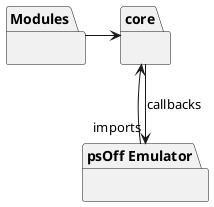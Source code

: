 @startuml
skinparam classAttributeIconSize 0

package Modules {}

package core {
}

package "psOff Emulator" {

}

Modules -> core

core <-- "psOff Emulator"
core --> "psOff Emulator" : callbacks "imports"

@enduml